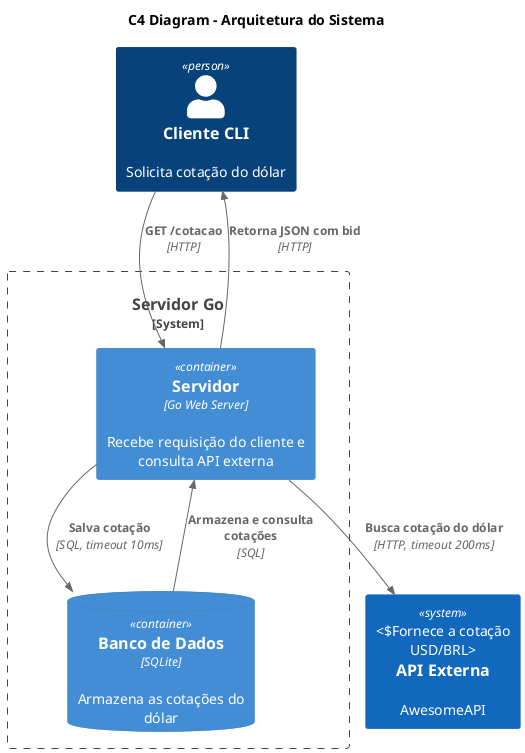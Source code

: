 @startuml
!define plantuml.server https://www.plantuml.com/plantuml/png
!include <C4/C4_Container>

title C4 Diagram - Arquitetura do Sistema

Person(client, "Cliente CLI", "Solicita cotação do dólar")
System_Boundary(server, "Servidor Go") {
    Container(serverApp, "Servidor", "Go Web Server", "Recebe requisição do cliente e consulta API externa")
    ContainerDb(db, "Banco de Dados", "SQLite", "Armazena as cotações do dólar")
}
System(api, "API Externa", "AwesomeAPI", "Fornece a cotação USD/BRL")

Rel(client, serverApp, "GET /cotacao", "HTTP")
Rel(serverApp, api, "Busca cotação do dólar", "HTTP, timeout 200ms")
Rel(serverApp, db, "Salva cotação", "SQL, timeout 10ms")
Rel(serverApp, client, "Retorna JSON com bid", "HTTP")
Rel(db, serverApp, "Armazena e consulta cotações", "SQL")

@enduml
